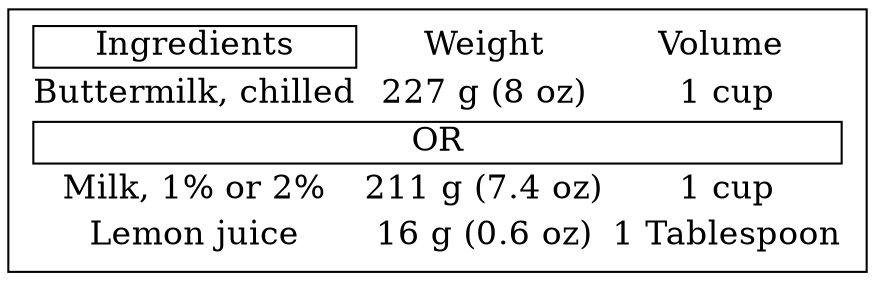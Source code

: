 digraph "Stir-Fried Tofu and Bok Choy in Ginger Sauce" {
graph [ rankdir = "LR", ranksep = .4, size = 6.5];
node [ fontsize = "16" shape = "record" , colorscheme = dark28  ];


"Ingred3" [
label = < <TABLE BORDER="0" CELLSPACING="4" CELLPADDING="0"><TR><TD  BORDER="1" port="f0"> Ingredients </TD><TD>Weight</TD><TD>Volume </TD></TR>
<TR><TD BORDER="0">Buttermilk, chilled</TD><TD>227 g (8 oz)</TD><TD>1 cup</TD></TR>
<TR><TD BORDER="1" COLSPAN="3">OR</TD></TR>
<TR><TD BORDER="0" port="f1">Milk, 1% or 2%</TD><TD>211 g (7.4 oz)</TD><TD>1 cup</TD></TR>
<TR><TD BORDER="0">Lemon juice</TD><TD>16 g (0.6 oz)</TD><TD>1 Tablespoon</TD></TR>
</TABLE>> ];



}